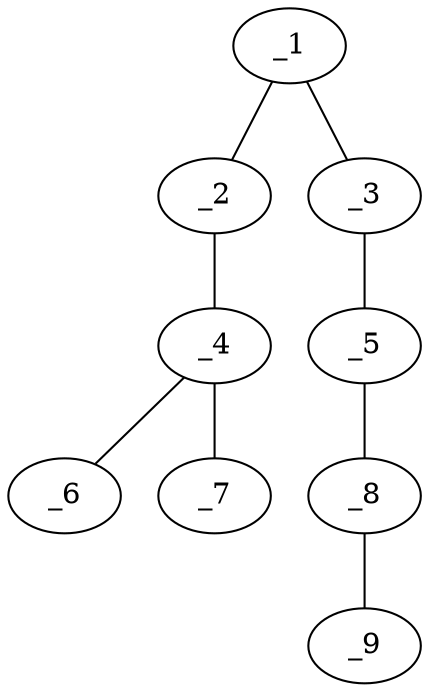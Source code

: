 graph molid76031 {
	_1	 [charge=0,
		chem=1,
		symbol="C  ",
		x="4.5981",
		y="0.25"];
	_2	 [charge=0,
		chem=5,
		symbol="S  ",
		x="3.7321",
		y="0.75"];
	_1 -- _2	 [valence=1];
	_3	 [charge=0,
		chem=1,
		symbol="C  ",
		x="5.4641",
		y="0.75"];
	_1 -- _3	 [valence=1];
	_4	 [charge=0,
		chem=1,
		symbol="C  ",
		x="2.866",
		y="0.25"];
	_2 -- _4	 [valence=1];
	_5	 [charge=0,
		chem=1,
		symbol="C  ",
		x="6.3301",
		y="0.25"];
	_3 -- _5	 [valence=1];
	_6	 [charge=0,
		chem=4,
		symbol="N  ",
		x=2,
		y="0.75"];
	_4 -- _6	 [valence=2];
	_7	 [charge=0,
		chem=4,
		symbol="N  ",
		x="2.866",
		y="-0.75"];
	_4 -- _7	 [valence=1];
	_8	 [charge=0,
		chem=2,
		symbol="O  ",
		x="7.1962",
		y="0.75"];
	_5 -- _8	 [valence=1];
	_9	 [charge=0,
		chem=4,
		symbol="N  ",
		x="8.0622",
		y="0.25"];
	_8 -- _9	 [valence=1];
}
